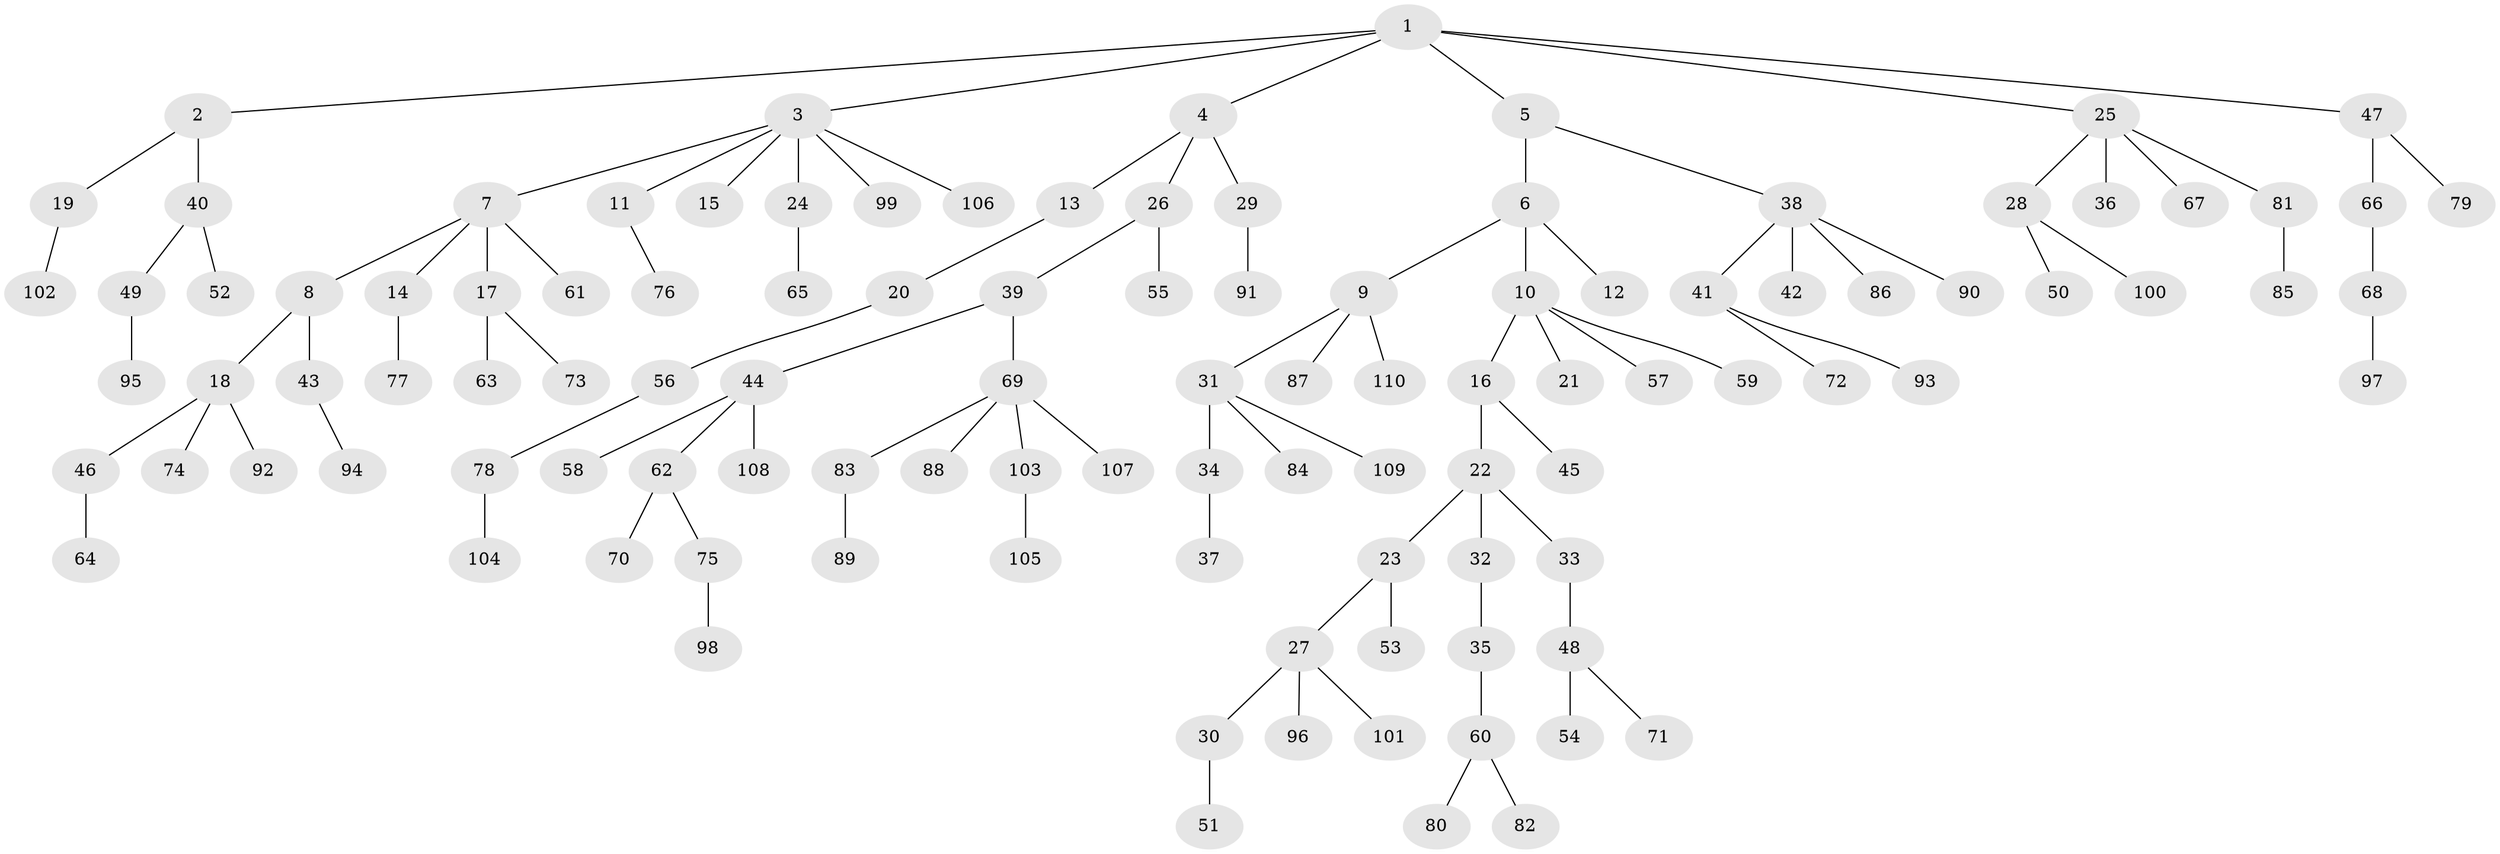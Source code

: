 // coarse degree distribution, {9: 0.013157894736842105, 4: 0.05263157894736842, 7: 0.013157894736842105, 3: 0.07894736842105263, 6: 0.02631578947368421, 1: 0.5921052631578947, 2: 0.18421052631578946, 5: 0.039473684210526314}
// Generated by graph-tools (version 1.1) at 2025/42/03/06/25 10:42:02]
// undirected, 110 vertices, 109 edges
graph export_dot {
graph [start="1"]
  node [color=gray90,style=filled];
  1;
  2;
  3;
  4;
  5;
  6;
  7;
  8;
  9;
  10;
  11;
  12;
  13;
  14;
  15;
  16;
  17;
  18;
  19;
  20;
  21;
  22;
  23;
  24;
  25;
  26;
  27;
  28;
  29;
  30;
  31;
  32;
  33;
  34;
  35;
  36;
  37;
  38;
  39;
  40;
  41;
  42;
  43;
  44;
  45;
  46;
  47;
  48;
  49;
  50;
  51;
  52;
  53;
  54;
  55;
  56;
  57;
  58;
  59;
  60;
  61;
  62;
  63;
  64;
  65;
  66;
  67;
  68;
  69;
  70;
  71;
  72;
  73;
  74;
  75;
  76;
  77;
  78;
  79;
  80;
  81;
  82;
  83;
  84;
  85;
  86;
  87;
  88;
  89;
  90;
  91;
  92;
  93;
  94;
  95;
  96;
  97;
  98;
  99;
  100;
  101;
  102;
  103;
  104;
  105;
  106;
  107;
  108;
  109;
  110;
  1 -- 2;
  1 -- 3;
  1 -- 4;
  1 -- 5;
  1 -- 25;
  1 -- 47;
  2 -- 19;
  2 -- 40;
  3 -- 7;
  3 -- 11;
  3 -- 15;
  3 -- 24;
  3 -- 99;
  3 -- 106;
  4 -- 13;
  4 -- 26;
  4 -- 29;
  5 -- 6;
  5 -- 38;
  6 -- 9;
  6 -- 10;
  6 -- 12;
  7 -- 8;
  7 -- 14;
  7 -- 17;
  7 -- 61;
  8 -- 18;
  8 -- 43;
  9 -- 31;
  9 -- 87;
  9 -- 110;
  10 -- 16;
  10 -- 21;
  10 -- 57;
  10 -- 59;
  11 -- 76;
  13 -- 20;
  14 -- 77;
  16 -- 22;
  16 -- 45;
  17 -- 63;
  17 -- 73;
  18 -- 46;
  18 -- 74;
  18 -- 92;
  19 -- 102;
  20 -- 56;
  22 -- 23;
  22 -- 32;
  22 -- 33;
  23 -- 27;
  23 -- 53;
  24 -- 65;
  25 -- 28;
  25 -- 36;
  25 -- 67;
  25 -- 81;
  26 -- 39;
  26 -- 55;
  27 -- 30;
  27 -- 96;
  27 -- 101;
  28 -- 50;
  28 -- 100;
  29 -- 91;
  30 -- 51;
  31 -- 34;
  31 -- 84;
  31 -- 109;
  32 -- 35;
  33 -- 48;
  34 -- 37;
  35 -- 60;
  38 -- 41;
  38 -- 42;
  38 -- 86;
  38 -- 90;
  39 -- 44;
  39 -- 69;
  40 -- 49;
  40 -- 52;
  41 -- 72;
  41 -- 93;
  43 -- 94;
  44 -- 58;
  44 -- 62;
  44 -- 108;
  46 -- 64;
  47 -- 66;
  47 -- 79;
  48 -- 54;
  48 -- 71;
  49 -- 95;
  56 -- 78;
  60 -- 80;
  60 -- 82;
  62 -- 70;
  62 -- 75;
  66 -- 68;
  68 -- 97;
  69 -- 83;
  69 -- 88;
  69 -- 103;
  69 -- 107;
  75 -- 98;
  78 -- 104;
  81 -- 85;
  83 -- 89;
  103 -- 105;
}
